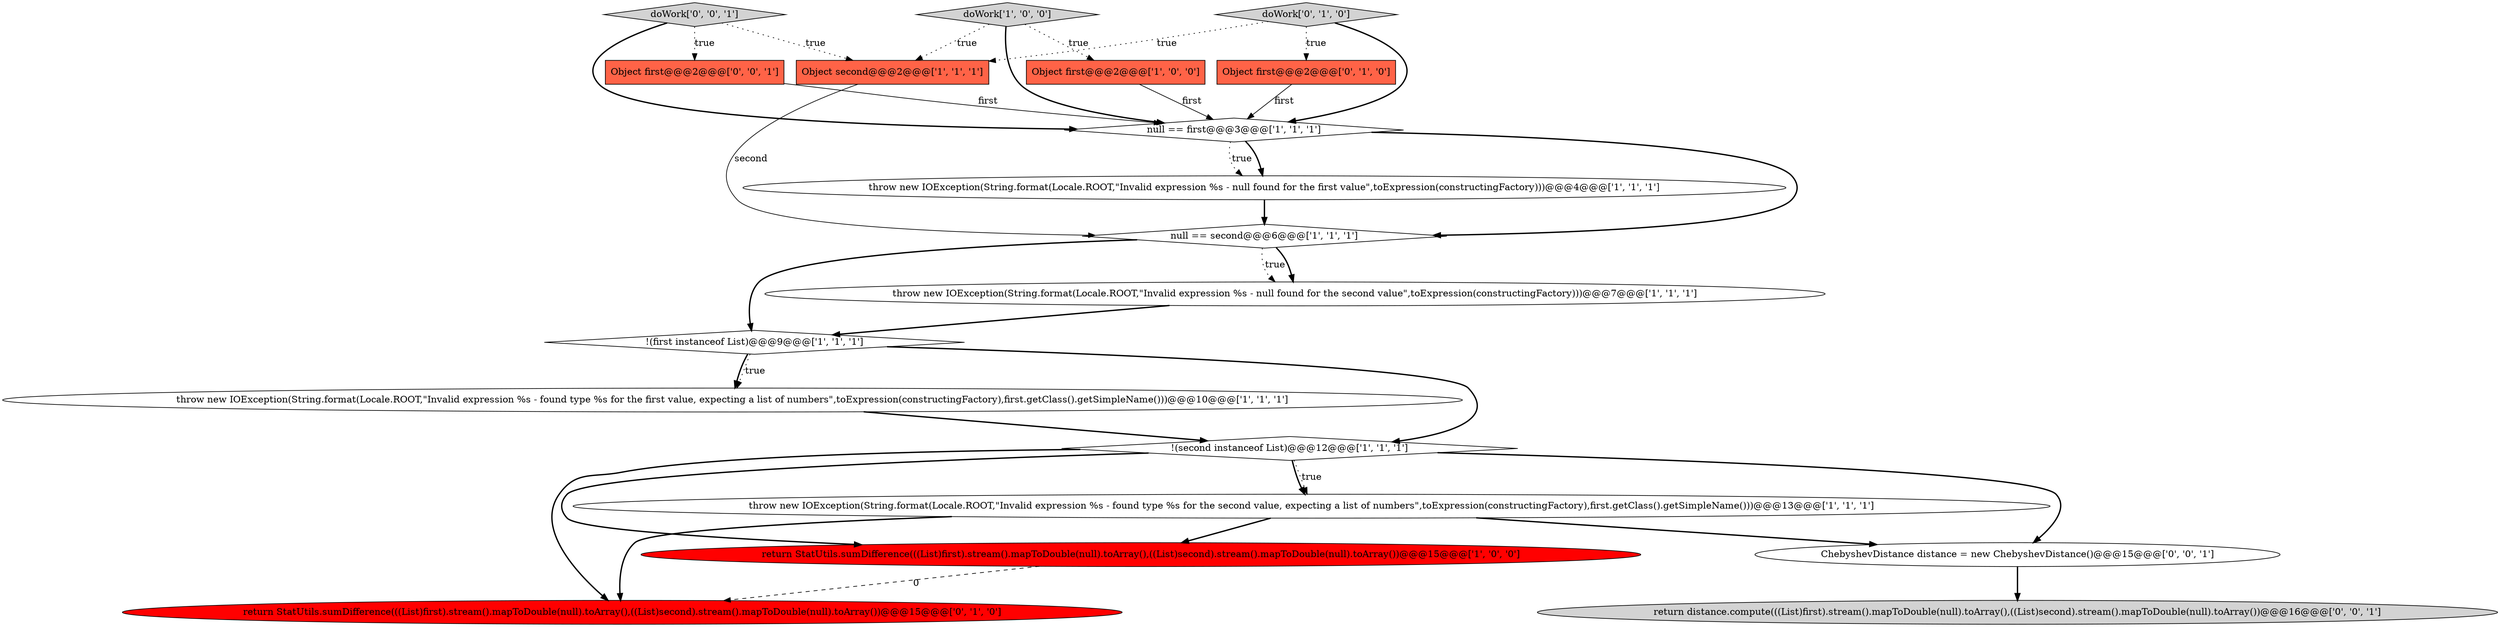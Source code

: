 digraph {
9 [style = filled, label = "throw new IOException(String.format(Locale.ROOT,\"Invalid expression %s - found type %s for the first value, expecting a list of numbers\",toExpression(constructingFactory),first.getClass().getSimpleName()))@@@10@@@['1', '1', '1']", fillcolor = white, shape = ellipse image = "AAA0AAABBB1BBB"];
4 [style = filled, label = "!(second instanceof List)@@@12@@@['1', '1', '1']", fillcolor = white, shape = diamond image = "AAA0AAABBB1BBB"];
10 [style = filled, label = "null == second@@@6@@@['1', '1', '1']", fillcolor = white, shape = diamond image = "AAA0AAABBB1BBB"];
2 [style = filled, label = "throw new IOException(String.format(Locale.ROOT,\"Invalid expression %s - found type %s for the second value, expecting a list of numbers\",toExpression(constructingFactory),first.getClass().getSimpleName()))@@@13@@@['1', '1', '1']", fillcolor = white, shape = ellipse image = "AAA0AAABBB1BBB"];
17 [style = filled, label = "doWork['0', '0', '1']", fillcolor = lightgray, shape = diamond image = "AAA0AAABBB3BBB"];
1 [style = filled, label = "!(first instanceof List)@@@9@@@['1', '1', '1']", fillcolor = white, shape = diamond image = "AAA0AAABBB1BBB"];
6 [style = filled, label = "null == first@@@3@@@['1', '1', '1']", fillcolor = white, shape = diamond image = "AAA0AAABBB1BBB"];
12 [style = filled, label = "Object first@@@2@@@['0', '1', '0']", fillcolor = tomato, shape = box image = "AAA0AAABBB2BBB"];
15 [style = filled, label = "Object first@@@2@@@['0', '0', '1']", fillcolor = tomato, shape = box image = "AAA0AAABBB3BBB"];
3 [style = filled, label = "Object first@@@2@@@['1', '0', '0']", fillcolor = tomato, shape = box image = "AAA0AAABBB1BBB"];
5 [style = filled, label = "doWork['1', '0', '0']", fillcolor = lightgray, shape = diamond image = "AAA0AAABBB1BBB"];
13 [style = filled, label = "return StatUtils.sumDifference(((List)first).stream().mapToDouble(null).toArray(),((List)second).stream().mapToDouble(null).toArray())@@@15@@@['0', '1', '0']", fillcolor = red, shape = ellipse image = "AAA1AAABBB2BBB"];
18 [style = filled, label = "ChebyshevDistance distance = new ChebyshevDistance()@@@15@@@['0', '0', '1']", fillcolor = white, shape = ellipse image = "AAA0AAABBB3BBB"];
0 [style = filled, label = "throw new IOException(String.format(Locale.ROOT,\"Invalid expression %s - null found for the first value\",toExpression(constructingFactory)))@@@4@@@['1', '1', '1']", fillcolor = white, shape = ellipse image = "AAA0AAABBB1BBB"];
14 [style = filled, label = "doWork['0', '1', '0']", fillcolor = lightgray, shape = diamond image = "AAA0AAABBB2BBB"];
16 [style = filled, label = "return distance.compute(((List)first).stream().mapToDouble(null).toArray(),((List)second).stream().mapToDouble(null).toArray())@@@16@@@['0', '0', '1']", fillcolor = lightgray, shape = ellipse image = "AAA0AAABBB3BBB"];
7 [style = filled, label = "Object second@@@2@@@['1', '1', '1']", fillcolor = tomato, shape = box image = "AAA0AAABBB1BBB"];
8 [style = filled, label = "throw new IOException(String.format(Locale.ROOT,\"Invalid expression %s - null found for the second value\",toExpression(constructingFactory)))@@@7@@@['1', '1', '1']", fillcolor = white, shape = ellipse image = "AAA0AAABBB1BBB"];
11 [style = filled, label = "return StatUtils.sumDifference(((List)first).stream().mapToDouble(null).toArray(),((List)second).stream().mapToDouble(null).toArray())@@@15@@@['1', '0', '0']", fillcolor = red, shape = ellipse image = "AAA1AAABBB1BBB"];
10->8 [style = dotted, label="true"];
1->4 [style = bold, label=""];
15->6 [style = solid, label="first"];
14->12 [style = dotted, label="true"];
7->10 [style = solid, label="second"];
17->6 [style = bold, label=""];
9->4 [style = bold, label=""];
4->13 [style = bold, label=""];
12->6 [style = solid, label="first"];
2->18 [style = bold, label=""];
4->18 [style = bold, label=""];
6->0 [style = bold, label=""];
4->2 [style = bold, label=""];
5->3 [style = dotted, label="true"];
1->9 [style = bold, label=""];
2->13 [style = bold, label=""];
8->1 [style = bold, label=""];
0->10 [style = bold, label=""];
11->13 [style = dashed, label="0"];
17->15 [style = dotted, label="true"];
5->6 [style = bold, label=""];
10->8 [style = bold, label=""];
5->7 [style = dotted, label="true"];
6->10 [style = bold, label=""];
1->9 [style = dotted, label="true"];
14->7 [style = dotted, label="true"];
17->7 [style = dotted, label="true"];
6->0 [style = dotted, label="true"];
4->11 [style = bold, label=""];
10->1 [style = bold, label=""];
2->11 [style = bold, label=""];
4->2 [style = dotted, label="true"];
14->6 [style = bold, label=""];
3->6 [style = solid, label="first"];
18->16 [style = bold, label=""];
}
